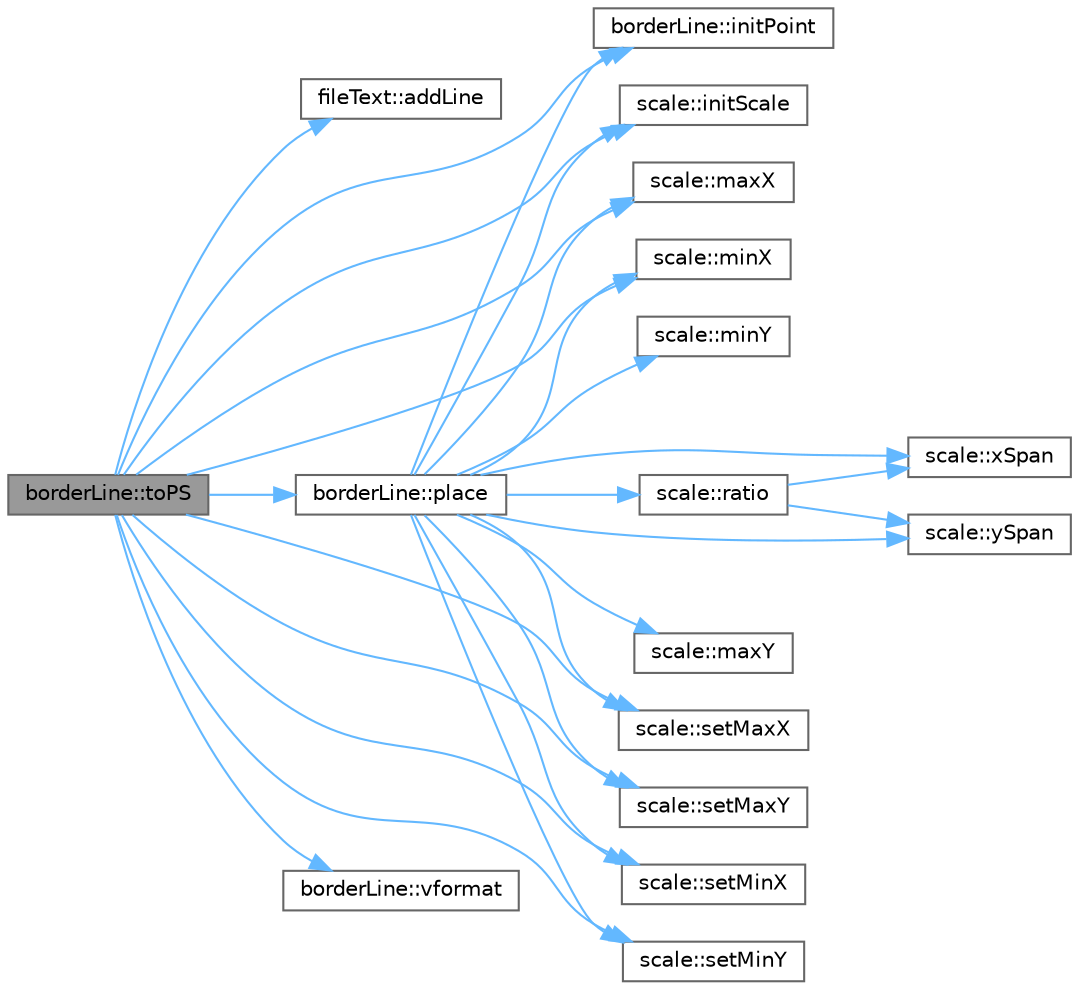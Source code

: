 digraph "borderLine::toPS"
{
 // LATEX_PDF_SIZE
  bgcolor="transparent";
  edge [fontname=Helvetica,fontsize=10,labelfontname=Helvetica,labelfontsize=10];
  node [fontname=Helvetica,fontsize=10,shape=box,height=0.2,width=0.4];
  rankdir="LR";
  Node1 [id="Node000001",label="borderLine::toPS",height=0.2,width=0.4,color="gray40", fillcolor="grey60", style="filled", fontcolor="black",tooltip=" "];
  Node1 -> Node2 [id="edge1_Node000001_Node000002",color="steelblue1",style="solid",tooltip=" "];
  Node2 [id="Node000002",label="fileText::addLine",height=0.2,width=0.4,color="grey40", fillcolor="white", style="filled",URL="$classfile_text.html#a21098c6744e6f897f852432b14181f3e",tooltip=" "];
  Node1 -> Node3 [id="edge2_Node000001_Node000003",color="steelblue1",style="solid",tooltip=" "];
  Node3 [id="Node000003",label="borderLine::initPoint",height=0.2,width=0.4,color="grey40", fillcolor="white", style="filled",URL="$classborder_line.html#a1a5004fb86961e5d7f8ed957b561b31c",tooltip=" "];
  Node1 -> Node4 [id="edge3_Node000001_Node000004",color="steelblue1",style="solid",tooltip=" "];
  Node4 [id="Node000004",label="scale::initScale",height=0.2,width=0.4,color="grey40", fillcolor="white", style="filled",URL="$classscale.html#a84024d4d617a7a19d19a9b394a6bd409",tooltip=" "];
  Node1 -> Node5 [id="edge4_Node000001_Node000005",color="steelblue1",style="solid",tooltip=" "];
  Node5 [id="Node000005",label="scale::maxX",height=0.2,width=0.4,color="grey40", fillcolor="white", style="filled",URL="$classscale.html#ac4e3c850624f113eccc5e68a5b1fd30b",tooltip=" "];
  Node1 -> Node6 [id="edge5_Node000001_Node000006",color="steelblue1",style="solid",tooltip=" "];
  Node6 [id="Node000006",label="scale::minX",height=0.2,width=0.4,color="grey40", fillcolor="white", style="filled",URL="$classscale.html#a2336cd35ce690f95ad489fa188d68d3d",tooltip=" "];
  Node1 -> Node7 [id="edge6_Node000001_Node000007",color="steelblue1",style="solid",tooltip=" "];
  Node7 [id="Node000007",label="borderLine::place",height=0.2,width=0.4,color="grey40", fillcolor="white", style="filled",URL="$classborder_line.html#a084169ea5e24d6ec39575c9ab91b9c57",tooltip=" "];
  Node7 -> Node3 [id="edge7_Node000007_Node000003",color="steelblue1",style="solid",tooltip=" "];
  Node7 -> Node4 [id="edge8_Node000007_Node000004",color="steelblue1",style="solid",tooltip=" "];
  Node7 -> Node5 [id="edge9_Node000007_Node000005",color="steelblue1",style="solid",tooltip=" "];
  Node7 -> Node8 [id="edge10_Node000007_Node000008",color="steelblue1",style="solid",tooltip=" "];
  Node8 [id="Node000008",label="scale::maxY",height=0.2,width=0.4,color="grey40", fillcolor="white", style="filled",URL="$classscale.html#ac8a46d7a4a18c5a8de71a80e2d90b3b2",tooltip=" "];
  Node7 -> Node6 [id="edge11_Node000007_Node000006",color="steelblue1",style="solid",tooltip=" "];
  Node7 -> Node9 [id="edge12_Node000007_Node000009",color="steelblue1",style="solid",tooltip=" "];
  Node9 [id="Node000009",label="scale::minY",height=0.2,width=0.4,color="grey40", fillcolor="white", style="filled",URL="$classscale.html#aa39771c26bedd6166840b8756375ccc8",tooltip=" "];
  Node7 -> Node10 [id="edge13_Node000007_Node000010",color="steelblue1",style="solid",tooltip=" "];
  Node10 [id="Node000010",label="scale::ratio",height=0.2,width=0.4,color="grey40", fillcolor="white", style="filled",URL="$classscale.html#a62faa44b6f705bf7084c8440f6d41534",tooltip=" "];
  Node10 -> Node11 [id="edge14_Node000010_Node000011",color="steelblue1",style="solid",tooltip=" "];
  Node11 [id="Node000011",label="scale::xSpan",height=0.2,width=0.4,color="grey40", fillcolor="white", style="filled",URL="$classscale.html#a1cd116a8f255c3660eae870504576311",tooltip=" "];
  Node10 -> Node12 [id="edge15_Node000010_Node000012",color="steelblue1",style="solid",tooltip=" "];
  Node12 [id="Node000012",label="scale::ySpan",height=0.2,width=0.4,color="grey40", fillcolor="white", style="filled",URL="$classscale.html#ace505d3010c0fd26e71210f05c287747",tooltip=" "];
  Node7 -> Node13 [id="edge16_Node000007_Node000013",color="steelblue1",style="solid",tooltip=" "];
  Node13 [id="Node000013",label="scale::setMaxX",height=0.2,width=0.4,color="grey40", fillcolor="white", style="filled",URL="$classscale.html#a78273d1fe33b7e86197c1d87c1dff233",tooltip=" "];
  Node7 -> Node14 [id="edge17_Node000007_Node000014",color="steelblue1",style="solid",tooltip=" "];
  Node14 [id="Node000014",label="scale::setMaxY",height=0.2,width=0.4,color="grey40", fillcolor="white", style="filled",URL="$classscale.html#aba5fcf890b3702019ccd5ef2b7762895",tooltip=" "];
  Node7 -> Node15 [id="edge18_Node000007_Node000015",color="steelblue1",style="solid",tooltip=" "];
  Node15 [id="Node000015",label="scale::setMinX",height=0.2,width=0.4,color="grey40", fillcolor="white", style="filled",URL="$classscale.html#a6d74962bb6d448225c3f4582e84b3c48",tooltip=" "];
  Node7 -> Node16 [id="edge19_Node000007_Node000016",color="steelblue1",style="solid",tooltip=" "];
  Node16 [id="Node000016",label="scale::setMinY",height=0.2,width=0.4,color="grey40", fillcolor="white", style="filled",URL="$classscale.html#a272f2be0ff114bbc61dc2aa749e1f3b2",tooltip=" "];
  Node7 -> Node11 [id="edge20_Node000007_Node000011",color="steelblue1",style="solid",tooltip=" "];
  Node7 -> Node12 [id="edge21_Node000007_Node000012",color="steelblue1",style="solid",tooltip=" "];
  Node1 -> Node13 [id="edge22_Node000001_Node000013",color="steelblue1",style="solid",tooltip=" "];
  Node1 -> Node14 [id="edge23_Node000001_Node000014",color="steelblue1",style="solid",tooltip=" "];
  Node1 -> Node15 [id="edge24_Node000001_Node000015",color="steelblue1",style="solid",tooltip=" "];
  Node1 -> Node16 [id="edge25_Node000001_Node000016",color="steelblue1",style="solid",tooltip=" "];
  Node1 -> Node17 [id="edge26_Node000001_Node000017",color="steelblue1",style="solid",tooltip=" "];
  Node17 [id="Node000017",label="borderLine::vformat",height=0.2,width=0.4,color="grey40", fillcolor="white", style="filled",URL="$classborder_line.html#ae0a3c3299df6bf91e7bfcca08ce676f2",tooltip=" "];
}
